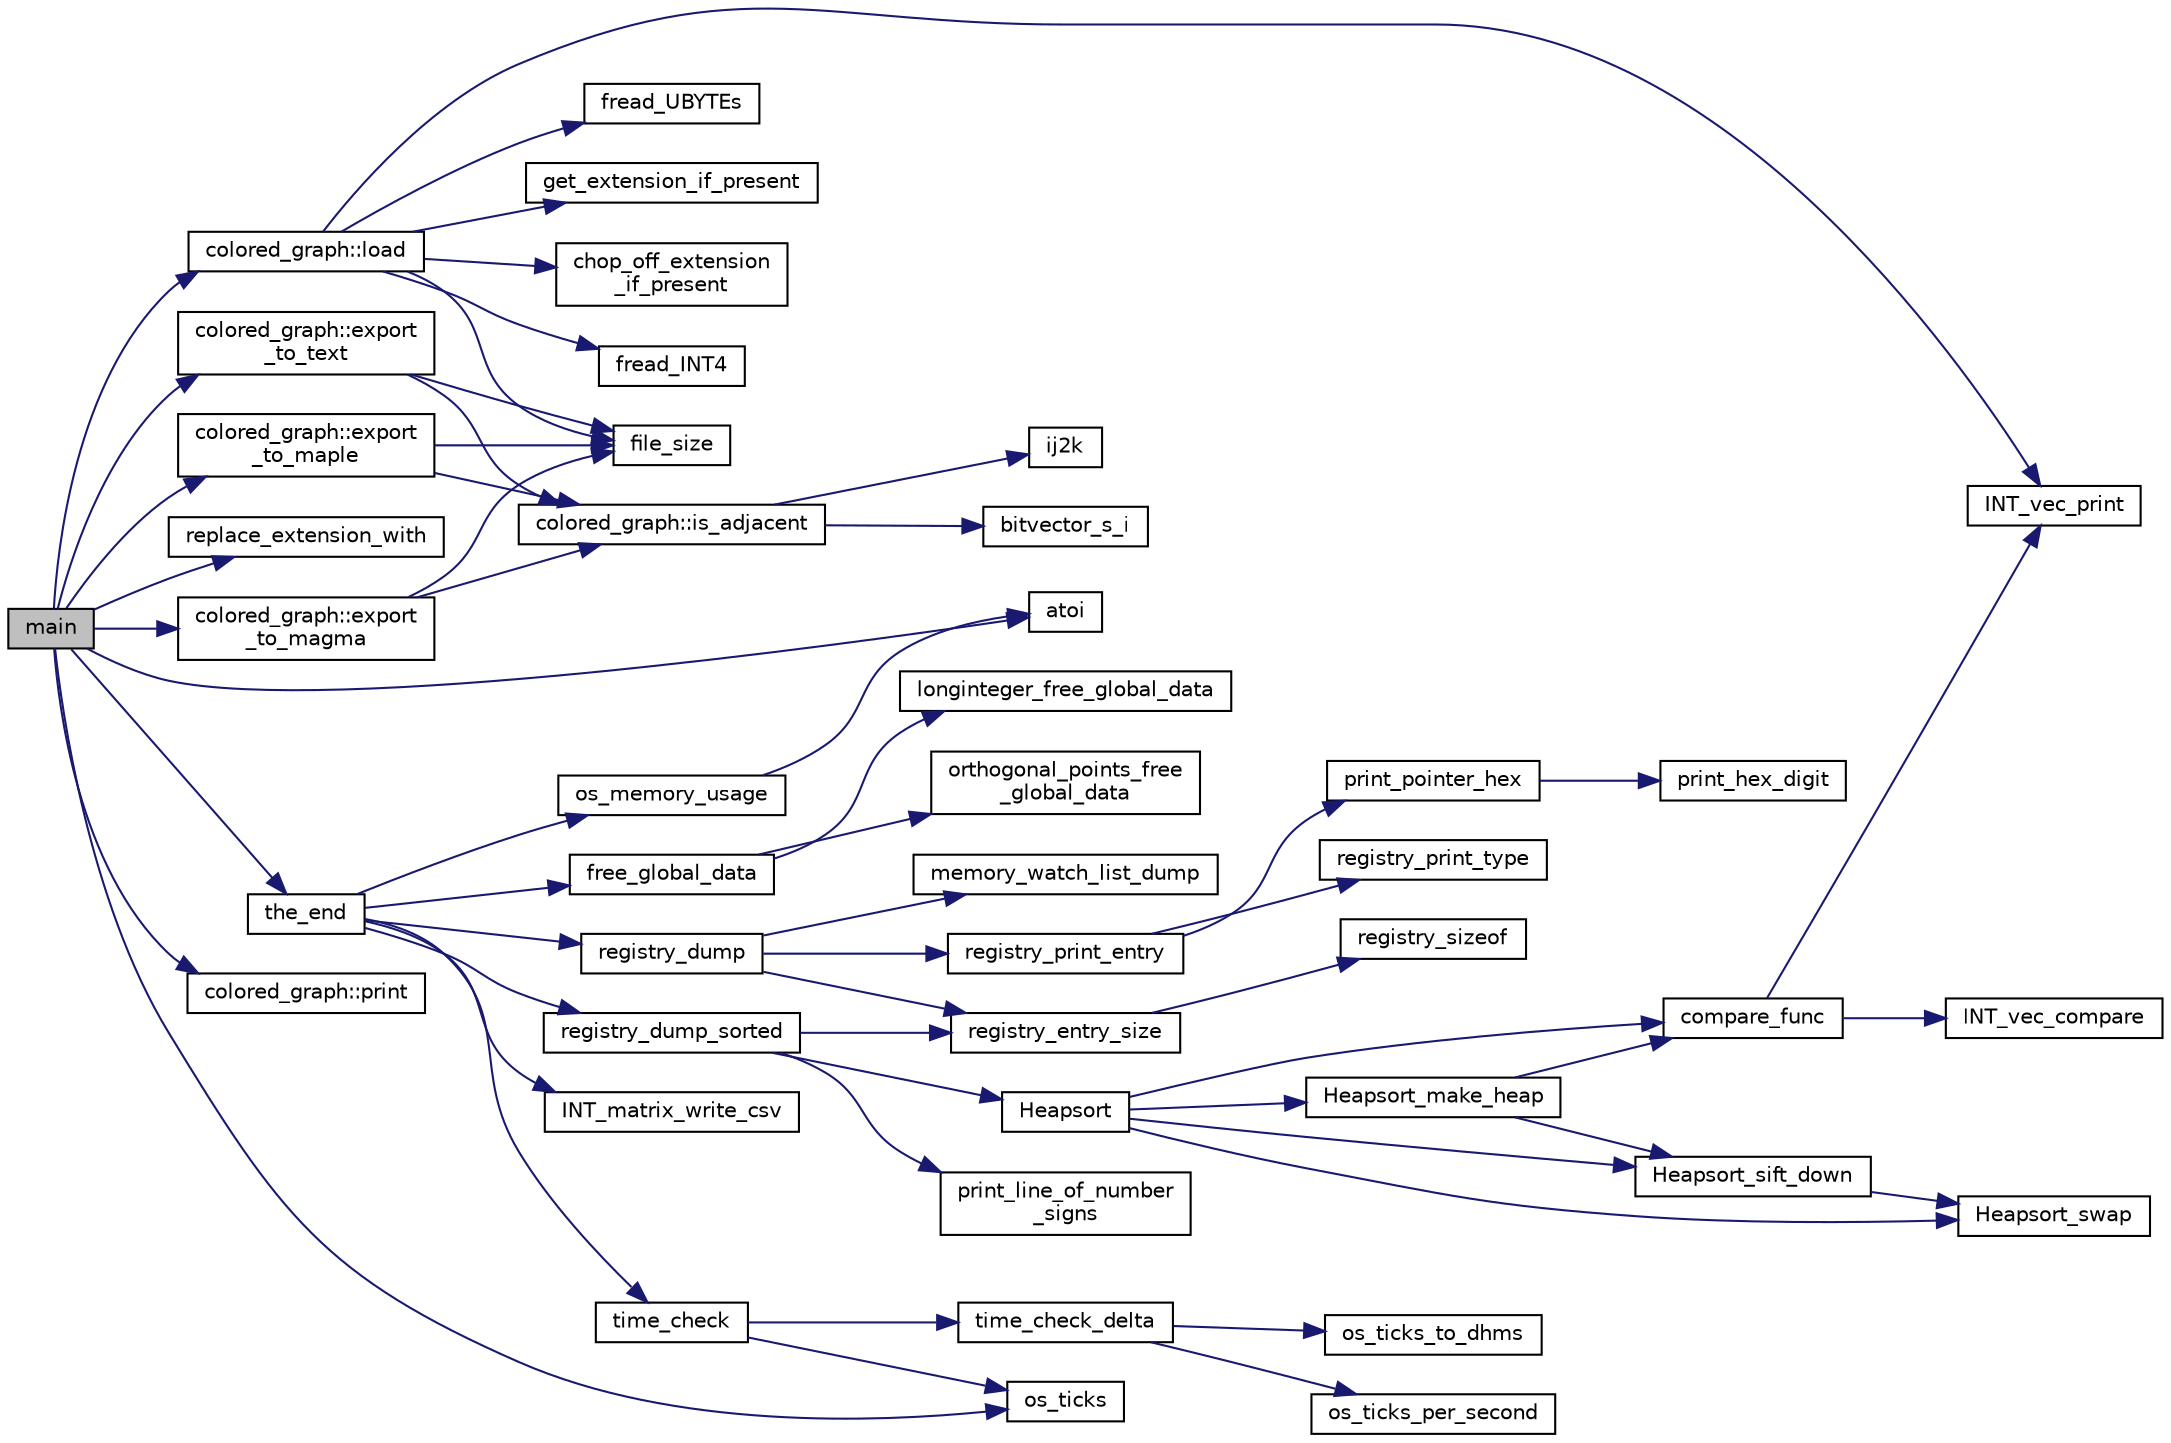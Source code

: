 digraph "main"
{
  edge [fontname="Helvetica",fontsize="10",labelfontname="Helvetica",labelfontsize="10"];
  node [fontname="Helvetica",fontsize="10",shape=record];
  rankdir="LR";
  Node0 [label="main",height=0.2,width=0.4,color="black", fillcolor="grey75", style="filled", fontcolor="black"];
  Node0 -> Node1 [color="midnightblue",fontsize="10",style="solid",fontname="Helvetica"];
  Node1 [label="os_ticks",height=0.2,width=0.4,color="black", fillcolor="white", style="filled",URL="$d5/db4/io__and__os_8h.html#a3da6d2b09e35d569adb7101dffcb5224"];
  Node0 -> Node2 [color="midnightblue",fontsize="10",style="solid",fontname="Helvetica"];
  Node2 [label="atoi",height=0.2,width=0.4,color="black", fillcolor="white", style="filled",URL="$d9/d60/discreta_8h.html#ad0ac71cbcb495289e474437d6b7d7fac"];
  Node0 -> Node3 [color="midnightblue",fontsize="10",style="solid",fontname="Helvetica"];
  Node3 [label="colored_graph::load",height=0.2,width=0.4,color="black", fillcolor="white", style="filled",URL="$dc/de2/classcolored__graph.html#aa777bb4ea083ac13058d746d63c7f128"];
  Node3 -> Node4 [color="midnightblue",fontsize="10",style="solid",fontname="Helvetica"];
  Node4 [label="file_size",height=0.2,width=0.4,color="black", fillcolor="white", style="filled",URL="$df/dbf/sajeeb_8_c.html#a5c37cf5785204b6e9adf647dc14d0e50"];
  Node3 -> Node5 [color="midnightblue",fontsize="10",style="solid",fontname="Helvetica"];
  Node5 [label="get_extension_if_present",height=0.2,width=0.4,color="black", fillcolor="white", style="filled",URL="$df/dbf/sajeeb_8_c.html#a737197cad3c39e9690cbc9931edcba6b"];
  Node3 -> Node6 [color="midnightblue",fontsize="10",style="solid",fontname="Helvetica"];
  Node6 [label="chop_off_extension\l_if_present",height=0.2,width=0.4,color="black", fillcolor="white", style="filled",URL="$df/dbf/sajeeb_8_c.html#a9ca43842b56cb96c492a4b2d285a6864"];
  Node3 -> Node7 [color="midnightblue",fontsize="10",style="solid",fontname="Helvetica"];
  Node7 [label="fread_INT4",height=0.2,width=0.4,color="black", fillcolor="white", style="filled",URL="$df/dbf/sajeeb_8_c.html#a885df02c08251c103e985ef1d7159014"];
  Node3 -> Node8 [color="midnightblue",fontsize="10",style="solid",fontname="Helvetica"];
  Node8 [label="INT_vec_print",height=0.2,width=0.4,color="black", fillcolor="white", style="filled",URL="$df/dbf/sajeeb_8_c.html#a79a5901af0b47dd0d694109543c027fe"];
  Node3 -> Node9 [color="midnightblue",fontsize="10",style="solid",fontname="Helvetica"];
  Node9 [label="fread_UBYTEs",height=0.2,width=0.4,color="black", fillcolor="white", style="filled",URL="$df/dbf/sajeeb_8_c.html#ae19b6716e6272928adcd469b05632bdb"];
  Node0 -> Node10 [color="midnightblue",fontsize="10",style="solid",fontname="Helvetica"];
  Node10 [label="replace_extension_with",height=0.2,width=0.4,color="black", fillcolor="white", style="filled",URL="$df/dbf/sajeeb_8_c.html#abd53d5ff0ef75e4cca858aae5d493dba"];
  Node0 -> Node11 [color="midnightblue",fontsize="10",style="solid",fontname="Helvetica"];
  Node11 [label="colored_graph::export\l_to_magma",height=0.2,width=0.4,color="black", fillcolor="white", style="filled",URL="$dc/de2/classcolored__graph.html#a766c05f1b628f86b4de896bce33ec0f2"];
  Node11 -> Node12 [color="midnightblue",fontsize="10",style="solid",fontname="Helvetica"];
  Node12 [label="colored_graph::is_adjacent",height=0.2,width=0.4,color="black", fillcolor="white", style="filled",URL="$dc/de2/classcolored__graph.html#ac13cc7a798c3ee11bef01f01c8eab061"];
  Node12 -> Node13 [color="midnightblue",fontsize="10",style="solid",fontname="Helvetica"];
  Node13 [label="ij2k",height=0.2,width=0.4,color="black", fillcolor="white", style="filled",URL="$df/dbf/sajeeb_8_c.html#a68a0fe85ad4b80a9220cb33f9c4c0042"];
  Node12 -> Node14 [color="midnightblue",fontsize="10",style="solid",fontname="Helvetica"];
  Node14 [label="bitvector_s_i",height=0.2,width=0.4,color="black", fillcolor="white", style="filled",URL="$df/dbf/sajeeb_8_c.html#ac0135a3681a44df3fe7af1545676fbe2"];
  Node11 -> Node4 [color="midnightblue",fontsize="10",style="solid",fontname="Helvetica"];
  Node0 -> Node15 [color="midnightblue",fontsize="10",style="solid",fontname="Helvetica"];
  Node15 [label="colored_graph::export\l_to_text",height=0.2,width=0.4,color="black", fillcolor="white", style="filled",URL="$dc/de2/classcolored__graph.html#a3fb96af274568dd044df8e1e0f973202"];
  Node15 -> Node12 [color="midnightblue",fontsize="10",style="solid",fontname="Helvetica"];
  Node15 -> Node4 [color="midnightblue",fontsize="10",style="solid",fontname="Helvetica"];
  Node0 -> Node16 [color="midnightblue",fontsize="10",style="solid",fontname="Helvetica"];
  Node16 [label="colored_graph::export\l_to_maple",height=0.2,width=0.4,color="black", fillcolor="white", style="filled",URL="$dc/de2/classcolored__graph.html#ae057d3dade40dc411c8fc59b3da5c3d7"];
  Node16 -> Node12 [color="midnightblue",fontsize="10",style="solid",fontname="Helvetica"];
  Node16 -> Node4 [color="midnightblue",fontsize="10",style="solid",fontname="Helvetica"];
  Node0 -> Node17 [color="midnightblue",fontsize="10",style="solid",fontname="Helvetica"];
  Node17 [label="colored_graph::print",height=0.2,width=0.4,color="black", fillcolor="white", style="filled",URL="$dc/de2/classcolored__graph.html#a446033862cffb718270e87913e8fe843"];
  Node0 -> Node18 [color="midnightblue",fontsize="10",style="solid",fontname="Helvetica"];
  Node18 [label="the_end",height=0.2,width=0.4,color="black", fillcolor="white", style="filled",URL="$d9/d60/discreta_8h.html#a3ebbd3ccb665a9f78deaa7408577b60c"];
  Node18 -> Node19 [color="midnightblue",fontsize="10",style="solid",fontname="Helvetica"];
  Node19 [label="free_global_data",height=0.2,width=0.4,color="black", fillcolor="white", style="filled",URL="$d3/dfb/discreta__global_8_c.html#a6bd9eb050090f8cf1e92db88a459cc28"];
  Node19 -> Node20 [color="midnightblue",fontsize="10",style="solid",fontname="Helvetica"];
  Node20 [label="orthogonal_points_free\l_global_data",height=0.2,width=0.4,color="black", fillcolor="white", style="filled",URL="$d4/d67/geometry_8h.html#a9ff48c751a12182f1cc6ee384f80aa0b"];
  Node19 -> Node21 [color="midnightblue",fontsize="10",style="solid",fontname="Helvetica"];
  Node21 [label="longinteger_free_global_data",height=0.2,width=0.4,color="black", fillcolor="white", style="filled",URL="$de/dc5/algebra__and__number__theory_8h.html#a6160ced6b3ffc2765c111f7d4f94ed42"];
  Node18 -> Node22 [color="midnightblue",fontsize="10",style="solid",fontname="Helvetica"];
  Node22 [label="registry_dump",height=0.2,width=0.4,color="black", fillcolor="white", style="filled",URL="$d5/db4/io__and__os_8h.html#a8ad65cbe10865661e8bafd6be2164955"];
  Node22 -> Node23 [color="midnightblue",fontsize="10",style="solid",fontname="Helvetica"];
  Node23 [label="registry_print_entry",height=0.2,width=0.4,color="black", fillcolor="white", style="filled",URL="$df/d84/foundations_2io__and__os_2memory_8_c.html#a2b54b210ed9aae58085d1ef7fa3bcbff"];
  Node23 -> Node24 [color="midnightblue",fontsize="10",style="solid",fontname="Helvetica"];
  Node24 [label="print_pointer_hex",height=0.2,width=0.4,color="black", fillcolor="white", style="filled",URL="$d5/db4/io__and__os_8h.html#a32add94de62a1d910cc0fc35ed90ab48"];
  Node24 -> Node25 [color="midnightblue",fontsize="10",style="solid",fontname="Helvetica"];
  Node25 [label="print_hex_digit",height=0.2,width=0.4,color="black", fillcolor="white", style="filled",URL="$d4/d74/util_8_c.html#a36c64a828eefed0a0cfdd6186ec92c31"];
  Node23 -> Node26 [color="midnightblue",fontsize="10",style="solid",fontname="Helvetica"];
  Node26 [label="registry_print_type",height=0.2,width=0.4,color="black", fillcolor="white", style="filled",URL="$df/d84/foundations_2io__and__os_2memory_8_c.html#a0c81861cc8a6dd21364c89bb3ac8e82c"];
  Node22 -> Node27 [color="midnightblue",fontsize="10",style="solid",fontname="Helvetica"];
  Node27 [label="registry_entry_size",height=0.2,width=0.4,color="black", fillcolor="white", style="filled",URL="$df/d84/foundations_2io__and__os_2memory_8_c.html#abb7fc0eff582133f5bd8a7cbd78d742b"];
  Node27 -> Node28 [color="midnightblue",fontsize="10",style="solid",fontname="Helvetica"];
  Node28 [label="registry_sizeof",height=0.2,width=0.4,color="black", fillcolor="white", style="filled",URL="$df/d84/foundations_2io__and__os_2memory_8_c.html#a1ebe71d1cd99d79db497355f608be044"];
  Node22 -> Node29 [color="midnightblue",fontsize="10",style="solid",fontname="Helvetica"];
  Node29 [label="memory_watch_list_dump",height=0.2,width=0.4,color="black", fillcolor="white", style="filled",URL="$df/d84/foundations_2io__and__os_2memory_8_c.html#ad0967d55a42071e28f50be4fbe7893bd"];
  Node18 -> Node30 [color="midnightblue",fontsize="10",style="solid",fontname="Helvetica"];
  Node30 [label="registry_dump_sorted",height=0.2,width=0.4,color="black", fillcolor="white", style="filled",URL="$d5/db4/io__and__os_8h.html#aa28c9ee8650332ad2d526d5eb4fae48e"];
  Node30 -> Node31 [color="midnightblue",fontsize="10",style="solid",fontname="Helvetica"];
  Node31 [label="print_line_of_number\l_signs",height=0.2,width=0.4,color="black", fillcolor="white", style="filled",URL="$d5/db4/io__and__os_8h.html#a59b640c1f8b0040f26fa06b641191105"];
  Node30 -> Node27 [color="midnightblue",fontsize="10",style="solid",fontname="Helvetica"];
  Node30 -> Node32 [color="midnightblue",fontsize="10",style="solid",fontname="Helvetica"];
  Node32 [label="Heapsort",height=0.2,width=0.4,color="black", fillcolor="white", style="filled",URL="$d5/de2/foundations_2data__structures_2data__structures_8h.html#a2af240488f5893071c88af35d9f06b6d"];
  Node32 -> Node33 [color="midnightblue",fontsize="10",style="solid",fontname="Helvetica"];
  Node33 [label="Heapsort_make_heap",height=0.2,width=0.4,color="black", fillcolor="white", style="filled",URL="$d4/dd7/sorting_8_c.html#ae2f81d9c1e532bee5c80dfae7cc45bcc"];
  Node33 -> Node34 [color="midnightblue",fontsize="10",style="solid",fontname="Helvetica"];
  Node34 [label="Heapsort_sift_down",height=0.2,width=0.4,color="black", fillcolor="white", style="filled",URL="$d4/dd7/sorting_8_c.html#a89625a5f8e99e9a76db45ad133b5a3f3"];
  Node34 -> Node35 [color="midnightblue",fontsize="10",style="solid",fontname="Helvetica"];
  Node35 [label="Heapsort_swap",height=0.2,width=0.4,color="black", fillcolor="white", style="filled",URL="$d4/dd7/sorting_8_c.html#a7d47ff5b6218622f072ca38a87900496"];
  Node33 -> Node36 [color="midnightblue",fontsize="10",style="solid",fontname="Helvetica"];
  Node36 [label="compare_func",height=0.2,width=0.4,color="black", fillcolor="white", style="filled",URL="$dc/d77/pentomino__5x5_8_c.html#af532ec92afffcb63cd1f1180e96642d4"];
  Node36 -> Node37 [color="midnightblue",fontsize="10",style="solid",fontname="Helvetica"];
  Node37 [label="INT_vec_compare",height=0.2,width=0.4,color="black", fillcolor="white", style="filled",URL="$d5/de2/foundations_2data__structures_2data__structures_8h.html#ac1a17fca23fb4a338aef8547a4c2fded"];
  Node36 -> Node8 [color="midnightblue",fontsize="10",style="solid",fontname="Helvetica"];
  Node32 -> Node36 [color="midnightblue",fontsize="10",style="solid",fontname="Helvetica"];
  Node32 -> Node35 [color="midnightblue",fontsize="10",style="solid",fontname="Helvetica"];
  Node32 -> Node34 [color="midnightblue",fontsize="10",style="solid",fontname="Helvetica"];
  Node18 -> Node38 [color="midnightblue",fontsize="10",style="solid",fontname="Helvetica"];
  Node38 [label="time_check",height=0.2,width=0.4,color="black", fillcolor="white", style="filled",URL="$d9/d60/discreta_8h.html#a04d64356f0c7cb798e55daec998c527e"];
  Node38 -> Node1 [color="midnightblue",fontsize="10",style="solid",fontname="Helvetica"];
  Node38 -> Node39 [color="midnightblue",fontsize="10",style="solid",fontname="Helvetica"];
  Node39 [label="time_check_delta",height=0.2,width=0.4,color="black", fillcolor="white", style="filled",URL="$d3/d72/global_8_c.html#a89a8565e34c7dcbb97180cd6af7454a1"];
  Node39 -> Node40 [color="midnightblue",fontsize="10",style="solid",fontname="Helvetica"];
  Node40 [label="os_ticks_per_second",height=0.2,width=0.4,color="black", fillcolor="white", style="filled",URL="$d5/db4/io__and__os_8h.html#a1b35e7a094dfde9db39ae352c9c17042"];
  Node39 -> Node41 [color="midnightblue",fontsize="10",style="solid",fontname="Helvetica"];
  Node41 [label="os_ticks_to_dhms",height=0.2,width=0.4,color="black", fillcolor="white", style="filled",URL="$d5/db4/io__and__os_8h.html#a0d715587fd9b8ab4e2bc822a2be313ba"];
  Node18 -> Node42 [color="midnightblue",fontsize="10",style="solid",fontname="Helvetica"];
  Node42 [label="os_memory_usage",height=0.2,width=0.4,color="black", fillcolor="white", style="filled",URL="$d5/db4/io__and__os_8h.html#a5d6ab4b80c58e5d8bdb0fd1625709d0b"];
  Node42 -> Node2 [color="midnightblue",fontsize="10",style="solid",fontname="Helvetica"];
  Node18 -> Node43 [color="midnightblue",fontsize="10",style="solid",fontname="Helvetica"];
  Node43 [label="INT_matrix_write_csv",height=0.2,width=0.4,color="black", fillcolor="white", style="filled",URL="$d5/db4/io__and__os_8h.html#a57604af509e1d43e918fd38e5f4ee96f"];
}
